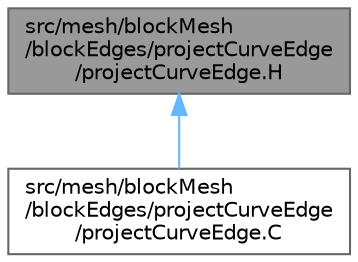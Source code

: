 digraph "src/mesh/blockMesh/blockEdges/projectCurveEdge/projectCurveEdge.H"
{
 // LATEX_PDF_SIZE
  bgcolor="transparent";
  edge [fontname=Helvetica,fontsize=10,labelfontname=Helvetica,labelfontsize=10];
  node [fontname=Helvetica,fontsize=10,shape=box,height=0.2,width=0.4];
  Node1 [id="Node000001",label="src/mesh/blockMesh\l/blockEdges/projectCurveEdge\l/projectCurveEdge.H",height=0.2,width=0.4,color="gray40", fillcolor="grey60", style="filled", fontcolor="black",tooltip=" "];
  Node1 -> Node2 [id="edge1_Node000001_Node000002",dir="back",color="steelblue1",style="solid",tooltip=" "];
  Node2 [id="Node000002",label="src/mesh/blockMesh\l/blockEdges/projectCurveEdge\l/projectCurveEdge.C",height=0.2,width=0.4,color="grey40", fillcolor="white", style="filled",URL="$projectCurveEdge_8C.html",tooltip=" "];
}
